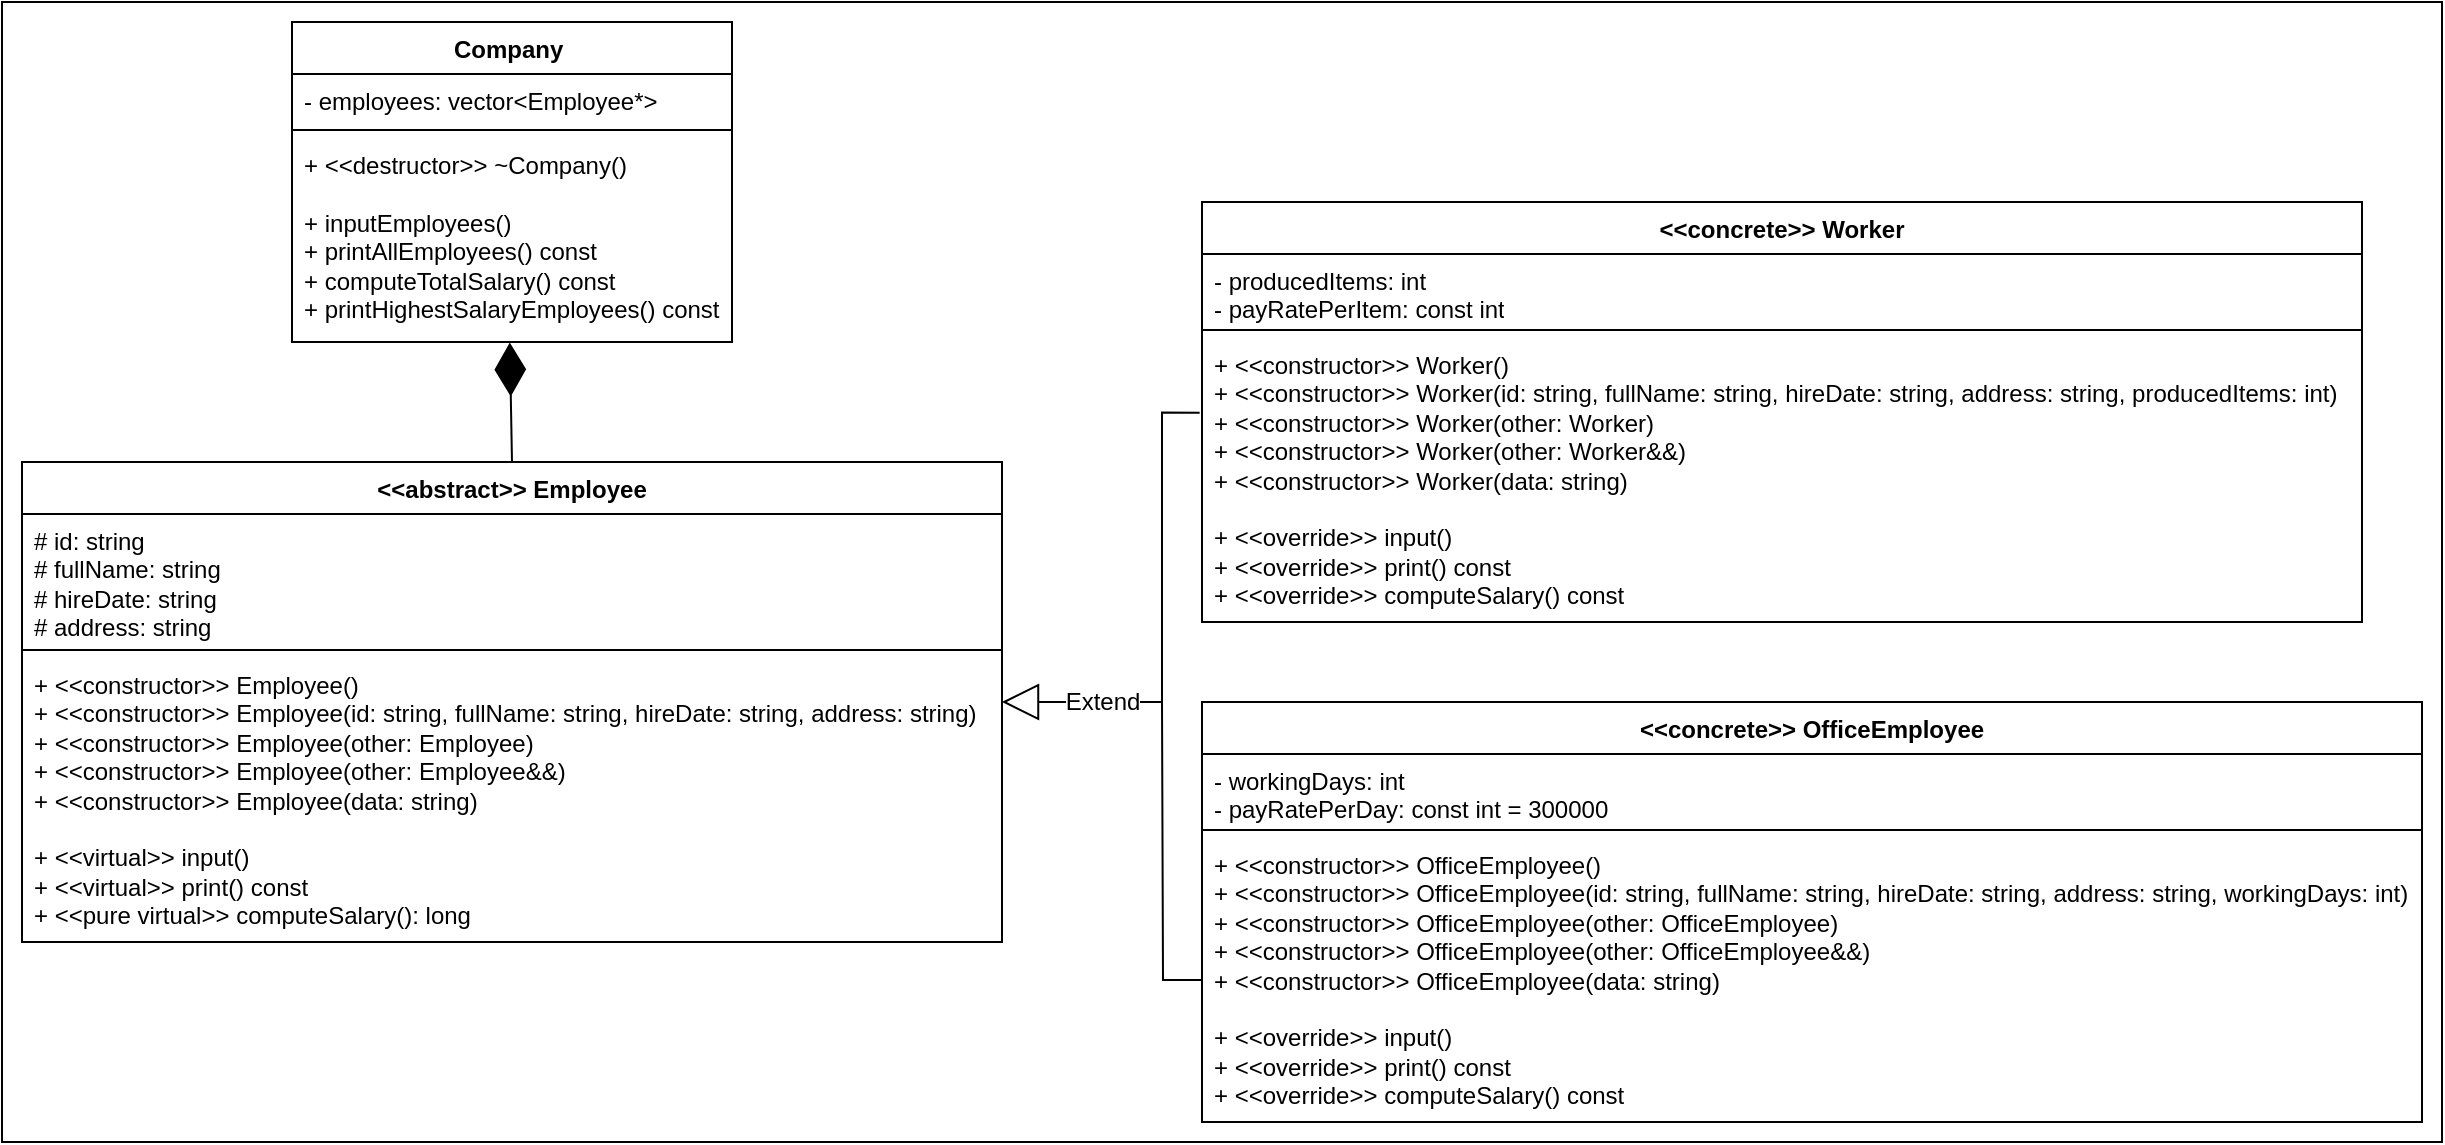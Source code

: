 <mxfile version="24.9.1" pages="3">
  <diagram name="Assignment01" id="YQNJQ6a5uJNEXBnVBi4n">
    <mxGraphModel dx="3035" dy="1420" grid="1" gridSize="10" guides="1" tooltips="1" connect="1" arrows="1" fold="1" page="1" pageScale="1" pageWidth="850" pageHeight="1100" math="0" shadow="0">
      <root>
        <mxCell id="0" />
        <mxCell id="1" parent="0" />
        <mxCell id="2CK58GjSMjasro4L5q2h-9" value="" style="rounded=0;whiteSpace=wrap;html=1;" parent="1" vertex="1">
          <mxGeometry x="-810" y="50" width="1220" height="570" as="geometry" />
        </mxCell>
        <mxCell id="TGg97sCdS2oQXF3Zb6yF-1" value="&amp;lt;&amp;lt;&lt;span class=&quot;hljs-keyword&quot;&gt;abstract&lt;/span&gt;&amp;gt;&amp;gt; Employee" style="swimlane;fontStyle=1;align=center;verticalAlign=top;childLayout=stackLayout;horizontal=1;startSize=26;horizontalStack=0;resizeParent=1;resizeParentMax=0;resizeLast=0;collapsible=1;marginBottom=0;whiteSpace=wrap;html=1;" parent="1" vertex="1">
          <mxGeometry x="-800" y="280" width="490" height="240" as="geometry" />
        </mxCell>
        <mxCell id="TGg97sCdS2oQXF3Zb6yF-2" value="&lt;span class=&quot;hljs-comment&quot;&gt;# id: string&lt;/span&gt;&lt;br/&gt;&lt;span class=&quot;hljs-comment&quot;&gt;# fullName: string&lt;/span&gt;&lt;br/&gt;&lt;span class=&quot;hljs-comment&quot;&gt;# hireDate: string&lt;/span&gt;&lt;br/&gt;&lt;span class=&quot;hljs-comment&quot;&gt;# address: string&lt;/span&gt;" style="text;strokeColor=none;fillColor=none;align=left;verticalAlign=top;spacingLeft=4;spacingRight=4;overflow=hidden;rotatable=0;points=[[0,0.5],[1,0.5]];portConstraint=eastwest;whiteSpace=wrap;html=1;" parent="TGg97sCdS2oQXF3Zb6yF-1" vertex="1">
          <mxGeometry y="26" width="490" height="64" as="geometry" />
        </mxCell>
        <mxCell id="TGg97sCdS2oQXF3Zb6yF-3" value="" style="line;strokeWidth=1;fillColor=none;align=left;verticalAlign=middle;spacingTop=-1;spacingLeft=3;spacingRight=3;rotatable=0;labelPosition=right;points=[];portConstraint=eastwest;strokeColor=inherit;" parent="TGg97sCdS2oQXF3Zb6yF-1" vertex="1">
          <mxGeometry y="90" width="490" height="8" as="geometry" />
        </mxCell>
        <mxCell id="TGg97sCdS2oQXF3Zb6yF-4" value="&lt;div&gt;&lt;span class=&quot;hljs-keyword&quot;&gt;+ &amp;lt;&amp;lt;constructor&amp;gt;&amp;gt; &lt;span class=&quot;hljs-title function_ invoke__&quot;&gt;Employee&lt;/span&gt;()&lt;br&gt;+ &amp;lt;&amp;lt;constructor&amp;gt;&amp;gt; &lt;span class=&quot;hljs-title function_ invoke__&quot;&gt;Employee&lt;/span&gt;(&lt;span class=&quot;hljs-attr&quot;&gt;id&lt;/span&gt;: &lt;span class=&quot;hljs-keyword&quot;&gt;string&lt;/span&gt;, &lt;span class=&quot;hljs-attr&quot;&gt;fullName&lt;/span&gt;: &lt;span class=&quot;hljs-keyword&quot;&gt;string&lt;/span&gt;, &lt;span class=&quot;hljs-attr&quot;&gt;hireDate&lt;/span&gt;: &lt;span class=&quot;hljs-keyword&quot;&gt;string&lt;/span&gt;, &lt;span class=&quot;hljs-attr&quot;&gt;address&lt;/span&gt;: &lt;span class=&quot;hljs-keyword&quot;&gt;string&lt;/span&gt;)&lt;br&gt;+ &amp;lt;&amp;lt;constructor&amp;gt;&amp;gt; &lt;span class=&quot;hljs-title function_ invoke__&quot;&gt;Employee&lt;/span&gt;(&lt;span class=&quot;hljs-attr&quot;&gt;other&lt;/span&gt;: Employee)&lt;br&gt;+ &amp;lt;&amp;lt;constructor&amp;gt;&amp;gt; &lt;span class=&quot;hljs-title function_ invoke__&quot;&gt;Employee&lt;/span&gt;(&lt;span class=&quot;hljs-attr&quot;&gt;other&lt;/span&gt;: Employee&amp;amp;&amp;amp;)&lt;br&gt;+ &amp;lt;&amp;lt;constructor&amp;gt;&amp;gt; &lt;span class=&quot;hljs-title function_ invoke__&quot;&gt;Employee&lt;/span&gt;(&lt;span class=&quot;hljs-attr&quot;&gt;data&lt;/span&gt;: &lt;span class=&quot;hljs-keyword&quot;&gt;string&lt;/span&gt;)&lt;/span&gt;&lt;/div&gt;&lt;div&gt;&lt;span class=&quot;hljs-keyword&quot;&gt;&lt;br&gt;+ &amp;lt;&amp;lt;virtual&amp;gt;&amp;gt; &lt;span class=&quot;hljs-title function_ invoke__&quot;&gt;input&lt;/span&gt;()&lt;br&gt;+ &amp;lt;&amp;lt;virtual&amp;gt;&amp;gt; &lt;span class=&quot;hljs-keyword&quot;&gt;print&lt;/span&gt;() &lt;span class=&quot;hljs-keyword&quot;&gt;const&lt;/span&gt;&lt;br&gt;+ &amp;lt;&amp;lt;pure virtual&amp;gt;&amp;gt; &lt;span class=&quot;hljs-title function_ invoke__&quot;&gt;computeSalary&lt;/span&gt;(): long&lt;/span&gt;&lt;/div&gt;" style="text;strokeColor=none;fillColor=none;align=left;verticalAlign=top;spacingLeft=4;spacingRight=4;overflow=hidden;rotatable=0;points=[[0,0.5],[1,0.5]];portConstraint=eastwest;whiteSpace=wrap;html=1;" parent="TGg97sCdS2oQXF3Zb6yF-1" vertex="1">
          <mxGeometry y="98" width="490" height="142" as="geometry" />
        </mxCell>
        <mxCell id="TGg97sCdS2oQXF3Zb6yF-5" value="&amp;lt;&amp;lt;concrete&amp;gt;&amp;gt; OfficeEmployee      " style="swimlane;fontStyle=1;align=center;verticalAlign=top;childLayout=stackLayout;horizontal=1;startSize=26;horizontalStack=0;resizeParent=1;resizeParentMax=0;resizeLast=0;collapsible=1;marginBottom=0;whiteSpace=wrap;html=1;" parent="1" vertex="1">
          <mxGeometry x="-210" y="400" width="610" height="210" as="geometry" />
        </mxCell>
        <mxCell id="TGg97sCdS2oQXF3Zb6yF-6" value="&lt;span class=&quot;hljs-comment&quot;&gt;- workingDays: int&lt;/span&gt;&lt;br&gt;&lt;span class=&quot;hljs-comment&quot;&gt;- payRatePerDay: const int = 300000&lt;/span&gt;" style="text;strokeColor=none;fillColor=none;align=left;verticalAlign=top;spacingLeft=4;spacingRight=4;overflow=hidden;rotatable=0;points=[[0,0.5],[1,0.5]];portConstraint=eastwest;whiteSpace=wrap;html=1;" parent="TGg97sCdS2oQXF3Zb6yF-5" vertex="1">
          <mxGeometry y="26" width="610" height="34" as="geometry" />
        </mxCell>
        <mxCell id="TGg97sCdS2oQXF3Zb6yF-7" value="" style="line;strokeWidth=1;fillColor=none;align=left;verticalAlign=middle;spacingTop=-1;spacingLeft=3;spacingRight=3;rotatable=0;labelPosition=right;points=[];portConstraint=eastwest;strokeColor=inherit;" parent="TGg97sCdS2oQXF3Zb6yF-5" vertex="1">
          <mxGeometry y="60" width="610" height="8" as="geometry" />
        </mxCell>
        <mxCell id="TGg97sCdS2oQXF3Zb6yF-8" value="+ &amp;lt;&amp;lt;constructor&amp;gt;&amp;gt; &lt;span class=&quot;hljs-title function_ invoke__&quot;&gt;OfficeEmployee&lt;/span&gt;()&lt;br&gt;+ &amp;lt;&amp;lt;constructor&amp;gt;&amp;gt; &lt;span class=&quot;hljs-title function_ invoke__&quot;&gt;OfficeEmployee&lt;/span&gt;(&lt;span class=&quot;hljs-attr&quot;&gt;id&lt;/span&gt;: &lt;span class=&quot;hljs-keyword&quot;&gt;string&lt;/span&gt;, &lt;span class=&quot;hljs-attr&quot;&gt;fullName&lt;/span&gt;: &lt;span class=&quot;hljs-keyword&quot;&gt;string&lt;/span&gt;, &lt;span class=&quot;hljs-attr&quot;&gt;hireDate&lt;/span&gt;: &lt;span class=&quot;hljs-keyword&quot;&gt;string&lt;/span&gt;, &lt;span class=&quot;hljs-attr&quot;&gt;address&lt;/span&gt;: &lt;span class=&quot;hljs-keyword&quot;&gt;string&lt;/span&gt;, &lt;span class=&quot;hljs-attr&quot;&gt;workingDays&lt;/span&gt;: &lt;span class=&quot;hljs-keyword&quot;&gt;int&lt;/span&gt;)&lt;br&gt;+ &amp;lt;&amp;lt;constructor&amp;gt;&amp;gt; &lt;span class=&quot;hljs-title function_ invoke__&quot;&gt;OfficeEmployee&lt;/span&gt;(&lt;span class=&quot;hljs-attr&quot;&gt;other&lt;/span&gt;: OfficeEmployee)&lt;br&gt;+ &amp;lt;&amp;lt;constructor&amp;gt;&amp;gt; &lt;span class=&quot;hljs-title function_ invoke__&quot;&gt;OfficeEmployee&lt;/span&gt;(&lt;span class=&quot;hljs-attr&quot;&gt;other&lt;/span&gt;: OfficeEmployee&amp;amp;&amp;amp;)&lt;br&gt;+ &amp;lt;&amp;lt;constructor&amp;gt;&amp;gt; &lt;span class=&quot;hljs-title function_ invoke__&quot;&gt;OfficeEmployee&lt;/span&gt;(&lt;span class=&quot;hljs-attr&quot;&gt;data&lt;/span&gt;: &lt;span class=&quot;hljs-keyword&quot;&gt;string&lt;/span&gt;)&lt;div&gt;&lt;br&gt;+ &amp;lt;&amp;lt;override&amp;gt;&amp;gt; &lt;span class=&quot;hljs-title function_ invoke__&quot;&gt;input&lt;/span&gt;()&lt;br&gt;+ &amp;lt;&amp;lt;override&amp;gt;&amp;gt; &lt;span class=&quot;hljs-keyword&quot;&gt;print&lt;/span&gt;() &lt;span class=&quot;hljs-keyword&quot;&gt;const&lt;/span&gt;&lt;br&gt;+ &amp;lt;&amp;lt;override&amp;gt;&amp;gt; &lt;span class=&quot;hljs-title function_ invoke__&quot;&gt;computeSalary&lt;/span&gt;() &lt;span class=&quot;hljs-keyword&quot;&gt;const&lt;/span&gt;&lt;/div&gt;" style="text;strokeColor=none;fillColor=none;align=left;verticalAlign=top;spacingLeft=4;spacingRight=4;overflow=hidden;rotatable=0;points=[[0,0.5],[1,0.5]];portConstraint=eastwest;whiteSpace=wrap;html=1;" parent="TGg97sCdS2oQXF3Zb6yF-5" vertex="1">
          <mxGeometry y="68" width="610" height="142" as="geometry" />
        </mxCell>
        <mxCell id="TGg97sCdS2oQXF3Zb6yF-10" value="&amp;lt;&amp;lt;concrete&amp;gt;&amp;gt; Worker      " style="swimlane;fontStyle=1;align=center;verticalAlign=top;childLayout=stackLayout;horizontal=1;startSize=26;horizontalStack=0;resizeParent=1;resizeParentMax=0;resizeLast=0;collapsible=1;marginBottom=0;whiteSpace=wrap;html=1;" parent="1" vertex="1">
          <mxGeometry x="-210" y="150" width="580" height="210" as="geometry" />
        </mxCell>
        <mxCell id="TGg97sCdS2oQXF3Zb6yF-11" value="&lt;span class=&quot;hljs-comment&quot;&gt;- producedItems: int&lt;/span&gt;&lt;br&gt;&lt;span class=&quot;hljs-comment&quot;&gt;- payRatePerItem: const int&lt;/span&gt;" style="text;strokeColor=none;fillColor=none;align=left;verticalAlign=top;spacingLeft=4;spacingRight=4;overflow=hidden;rotatable=0;points=[[0,0.5],[1,0.5]];portConstraint=eastwest;whiteSpace=wrap;html=1;" parent="TGg97sCdS2oQXF3Zb6yF-10" vertex="1">
          <mxGeometry y="26" width="580" height="34" as="geometry" />
        </mxCell>
        <mxCell id="TGg97sCdS2oQXF3Zb6yF-12" value="" style="line;strokeWidth=1;fillColor=none;align=left;verticalAlign=middle;spacingTop=-1;spacingLeft=3;spacingRight=3;rotatable=0;labelPosition=right;points=[];portConstraint=eastwest;strokeColor=inherit;" parent="TGg97sCdS2oQXF3Zb6yF-10" vertex="1">
          <mxGeometry y="60" width="580" height="8" as="geometry" />
        </mxCell>
        <mxCell id="TGg97sCdS2oQXF3Zb6yF-13" value="+ &amp;lt;&amp;lt;constructor&amp;gt;&amp;gt; &lt;span class=&quot;hljs-title function_ invoke__&quot;&gt;Worker&lt;/span&gt;()&lt;br&gt;+ &amp;lt;&amp;lt;constructor&amp;gt;&amp;gt; &lt;span class=&quot;hljs-title function_ invoke__&quot;&gt;Worker&lt;/span&gt;(&lt;span class=&quot;hljs-attr&quot;&gt;id&lt;/span&gt;: &lt;span class=&quot;hljs-keyword&quot;&gt;string&lt;/span&gt;, &lt;span class=&quot;hljs-attr&quot;&gt;fullName&lt;/span&gt;: &lt;span class=&quot;hljs-keyword&quot;&gt;string&lt;/span&gt;, &lt;span class=&quot;hljs-attr&quot;&gt;hireDate&lt;/span&gt;: &lt;span class=&quot;hljs-keyword&quot;&gt;string&lt;/span&gt;, &lt;span class=&quot;hljs-attr&quot;&gt;address&lt;/span&gt;: &lt;span class=&quot;hljs-keyword&quot;&gt;string&lt;/span&gt;, &lt;span class=&quot;hljs-attr&quot;&gt;producedItems&lt;/span&gt;: &lt;span class=&quot;hljs-keyword&quot;&gt;int&lt;/span&gt;)&lt;br&gt;+ &amp;lt;&amp;lt;constructor&amp;gt;&amp;gt; &lt;span class=&quot;hljs-title function_ invoke__&quot;&gt;Worker&lt;/span&gt;(&lt;span class=&quot;hljs-attr&quot;&gt;other&lt;/span&gt;: Worker)&lt;br&gt;+ &amp;lt;&amp;lt;constructor&amp;gt;&amp;gt; &lt;span class=&quot;hljs-title function_ invoke__&quot;&gt;Worker&lt;/span&gt;(&lt;span class=&quot;hljs-attr&quot;&gt;other&lt;/span&gt;: Worker&amp;amp;&amp;amp;)&lt;br&gt;+ &amp;lt;&amp;lt;constructor&amp;gt;&amp;gt; &lt;span class=&quot;hljs-title function_ invoke__&quot;&gt;Worker&lt;/span&gt;(&lt;span class=&quot;hljs-attr&quot;&gt;data&lt;/span&gt;: &lt;span class=&quot;hljs-keyword&quot;&gt;string&lt;/span&gt;)&lt;div&gt;&lt;br&gt;+ &amp;lt;&amp;lt;override&amp;gt;&amp;gt; &lt;span class=&quot;hljs-title function_ invoke__&quot;&gt;input&lt;/span&gt;()&lt;br&gt;+ &amp;lt;&amp;lt;override&amp;gt;&amp;gt; &lt;span class=&quot;hljs-keyword&quot;&gt;print&lt;/span&gt;() &lt;span class=&quot;hljs-keyword&quot;&gt;const&lt;/span&gt;&lt;br&gt;+ &amp;lt;&amp;lt;override&amp;gt;&amp;gt; &lt;span class=&quot;hljs-title function_ invoke__&quot;&gt;computeSalary&lt;/span&gt;() &lt;span class=&quot;hljs-keyword&quot;&gt;const&lt;/span&gt;&lt;/div&gt;" style="text;strokeColor=none;fillColor=none;align=left;verticalAlign=top;spacingLeft=4;spacingRight=4;overflow=hidden;rotatable=0;points=[[0,0.5],[1,0.5]];portConstraint=eastwest;whiteSpace=wrap;html=1;" parent="TGg97sCdS2oQXF3Zb6yF-10" vertex="1">
          <mxGeometry y="68" width="580" height="142" as="geometry" />
        </mxCell>
        <mxCell id="TGg97sCdS2oQXF3Zb6yF-14" value="" style="endArrow=block;endSize=16;endFill=0;html=1;rounded=0;exitX=-0.002;exitY=0.263;exitDx=0;exitDy=0;exitPerimeter=0;edgeStyle=orthogonalEdgeStyle;" parent="1" source="TGg97sCdS2oQXF3Zb6yF-13" edge="1">
          <mxGeometry x="0.001" width="160" relative="1" as="geometry">
            <mxPoint x="-400" y="240" as="sourcePoint" />
            <mxPoint x="-310" y="400" as="targetPoint" />
            <mxPoint as="offset" />
            <Array as="points">
              <mxPoint x="-230" y="255" />
              <mxPoint x="-230" y="400" />
              <mxPoint x="-310" y="400" />
            </Array>
          </mxGeometry>
        </mxCell>
        <mxCell id="2CK58GjSMjasro4L5q2h-7" value="Extend" style="edgeLabel;html=1;align=center;verticalAlign=middle;resizable=0;points=[];fontSize=12;" parent="TGg97sCdS2oQXF3Zb6yF-14" vertex="1" connectable="0">
          <mxGeometry x="0.647" y="-1" relative="1" as="geometry">
            <mxPoint x="7" y="1" as="offset" />
          </mxGeometry>
        </mxCell>
        <mxCell id="2CK58GjSMjasro4L5q2h-1" value="Company&amp;nbsp;" style="swimlane;fontStyle=1;align=center;verticalAlign=top;childLayout=stackLayout;horizontal=1;startSize=26;horizontalStack=0;resizeParent=1;resizeParentMax=0;resizeLast=0;collapsible=1;marginBottom=0;whiteSpace=wrap;html=1;" parent="1" vertex="1">
          <mxGeometry x="-665" y="60" width="220" height="160" as="geometry" />
        </mxCell>
        <mxCell id="2CK58GjSMjasro4L5q2h-2" value="&lt;span class=&quot;hljs-section&quot;&gt;- employees: vector&lt;span class=&quot;xml&quot;&gt;&amp;lt;Employee*&amp;gt;&lt;/span&gt;&lt;/span&gt;" style="text;strokeColor=none;fillColor=none;align=left;verticalAlign=top;spacingLeft=4;spacingRight=4;overflow=hidden;rotatable=0;points=[[0,0.5],[1,0.5]];portConstraint=eastwest;whiteSpace=wrap;html=1;" parent="2CK58GjSMjasro4L5q2h-1" vertex="1">
          <mxGeometry y="26" width="220" height="24" as="geometry" />
        </mxCell>
        <mxCell id="2CK58GjSMjasro4L5q2h-3" value="" style="line;strokeWidth=1;fillColor=none;align=left;verticalAlign=middle;spacingTop=-1;spacingLeft=3;spacingRight=3;rotatable=0;labelPosition=right;points=[];portConstraint=eastwest;strokeColor=inherit;" parent="2CK58GjSMjasro4L5q2h-1" vertex="1">
          <mxGeometry y="50" width="220" height="8" as="geometry" />
        </mxCell>
        <mxCell id="2CK58GjSMjasro4L5q2h-4" value="&lt;span class=&quot;hljs-bullet&quot;&gt;+&lt;/span&gt; &amp;lt;&lt;span class=&quot;xml&quot;&gt;&amp;lt;&lt;span class=&quot;hljs-name&quot;&gt;destructor&lt;/span&gt;&amp;gt;&lt;/span&gt;&amp;gt; ~Company()&lt;div&gt;&lt;br&gt;&lt;span class=&quot;hljs-bullet&quot;&gt;+&lt;/span&gt; inputEmployees()&lt;br&gt;&lt;span class=&quot;hljs-bullet&quot;&gt;+&lt;/span&gt; printAllEmployees() const&lt;br&gt;&lt;span class=&quot;hljs-bullet&quot;&gt;+&lt;/span&gt; computeTotalSalary() const&lt;br&gt;&lt;span class=&quot;hljs-bullet&quot;&gt;+&lt;/span&gt; printHighestSalaryEmployees() const&lt;/div&gt;" style="text;strokeColor=none;fillColor=none;align=left;verticalAlign=top;spacingLeft=4;spacingRight=4;overflow=hidden;rotatable=0;points=[[0,0.5],[1,0.5]];portConstraint=eastwest;whiteSpace=wrap;html=1;" parent="2CK58GjSMjasro4L5q2h-1" vertex="1">
          <mxGeometry y="58" width="220" height="102" as="geometry" />
        </mxCell>
        <mxCell id="2CK58GjSMjasro4L5q2h-5" value="" style="endArrow=none;html=1;rounded=0;fontSize=12;startSize=8;endSize=8;entryX=0;entryY=0.5;entryDx=0;entryDy=0;edgeStyle=orthogonalEdgeStyle;" parent="1" target="TGg97sCdS2oQXF3Zb6yF-8" edge="1">
          <mxGeometry width="50" height="50" relative="1" as="geometry">
            <mxPoint x="-230" y="400" as="sourcePoint" />
            <mxPoint x="-330" y="320" as="targetPoint" />
          </mxGeometry>
        </mxCell>
        <mxCell id="2CK58GjSMjasro4L5q2h-8" value="" style="endArrow=diamondThin;endFill=1;endSize=24;html=1;rounded=0;fontSize=12;curved=1;entryX=0.495;entryY=1.003;entryDx=0;entryDy=0;entryPerimeter=0;exitX=0.5;exitY=0;exitDx=0;exitDy=0;" parent="1" source="TGg97sCdS2oQXF3Zb6yF-1" target="2CK58GjSMjasro4L5q2h-4" edge="1">
          <mxGeometry width="160" relative="1" as="geometry">
            <mxPoint x="-440" y="220" as="sourcePoint" />
            <mxPoint x="-280" y="220" as="targetPoint" />
          </mxGeometry>
        </mxCell>
      </root>
    </mxGraphModel>
  </diagram>
  <diagram id="2UGJMH584vD-zmC2fBh0" name="Assignment02">
    <mxGraphModel dx="514" dy="563" grid="1" gridSize="10" guides="1" tooltips="1" connect="1" arrows="1" fold="1" page="1" pageScale="1" pageWidth="850" pageHeight="1100" math="0" shadow="0">
      <root>
        <mxCell id="0" />
        <mxCell id="1" parent="0" />
        <mxCell id="6atmM3BSDeluypJcWZnI-2" value="" style="rounded=0;whiteSpace=wrap;html=1;" parent="1" vertex="1">
          <mxGeometry x="70" y="70" width="380" height="410" as="geometry" />
        </mxCell>
        <mxCell id="SkJozD6RML8bg3_zTO8s-1" value="&lt;span class=&quot;hljs-title&quot;&gt;A&lt;/span&gt;" style="swimlane;fontStyle=1;align=center;verticalAlign=top;childLayout=stackLayout;horizontal=1;startSize=26;horizontalStack=0;resizeParent=1;resizeParentMax=0;resizeLast=0;collapsible=1;marginBottom=0;whiteSpace=wrap;html=1;" parent="1" vertex="1">
          <mxGeometry x="80" y="80" width="360" height="200" as="geometry" />
        </mxCell>
        <mxCell id="SkJozD6RML8bg3_zTO8s-2" value="&lt;span class=&quot;hljs-selector-tag&quot;&gt;-&lt;/span&gt; &lt;span class=&quot;hljs-selector-tag&quot;&gt;m_s&lt;/span&gt;: &lt;span class=&quot;hljs-selector-tag&quot;&gt;char&lt;/span&gt;*" style="text;strokeColor=none;fillColor=none;align=left;verticalAlign=top;spacingLeft=4;spacingRight=4;overflow=hidden;rotatable=0;points=[[0,0.5],[1,0.5]];portConstraint=eastwest;whiteSpace=wrap;html=1;" parent="SkJozD6RML8bg3_zTO8s-1" vertex="1">
          <mxGeometry y="26" width="360" height="26" as="geometry" />
        </mxCell>
        <mxCell id="SkJozD6RML8bg3_zTO8s-3" value="" style="line;strokeWidth=1;fillColor=none;align=left;verticalAlign=middle;spacingTop=-1;spacingLeft=3;spacingRight=3;rotatable=0;labelPosition=right;points=[];portConstraint=eastwest;strokeColor=inherit;" parent="SkJozD6RML8bg3_zTO8s-1" vertex="1">
          <mxGeometry y="52" width="360" height="8" as="geometry" />
        </mxCell>
        <mxCell id="SkJozD6RML8bg3_zTO8s-4" value="+ &amp;lt;&amp;lt; constructor &amp;gt;&amp;gt;&amp;nbsp;&lt;span class=&quot;hljs-selector-tag&quot;&gt;A&lt;/span&gt;()&lt;br&gt;        +&amp;nbsp;&lt;span class=&quot;hljs-selector-tag&quot;&gt;&amp;lt;&amp;lt; constructor &amp;gt;&amp;gt; A&lt;/span&gt;(&lt;span class=&quot;hljs-attribute&quot;&gt;s&lt;/span&gt;: char*)&lt;br&gt;        +&amp;nbsp;&lt;span class=&quot;hljs-selector-tag&quot;&gt;&amp;lt;&amp;lt; constructor &amp;gt;&amp;gt; A&lt;/span&gt;(&lt;span class=&quot;hljs-attribute&quot;&gt;other&lt;/span&gt;: const A&amp;amp;)&lt;br&gt;        +&amp;nbsp;&lt;span class=&quot;hljs-selector-tag&quot;&gt;&amp;lt;&amp;lt; destructor &amp;gt;&amp;gt; &amp;lt;&amp;lt; virtual &amp;gt;&amp;gt;&lt;/span&gt;&amp;nbsp;~&lt;span class=&quot;hljs-selector-tag&quot;&gt;A&lt;/span&gt;()&lt;div&gt;&lt;br&gt;        +&amp;nbsp;&lt;span style=&quot;background-color: initial;&quot;&gt;&amp;lt;&amp;lt;&amp;nbsp;&lt;/span&gt;&lt;span style=&quot;background-color: initial;&quot; class=&quot;hljs-selector-tag&quot;&gt;virtual&amp;nbsp;&lt;/span&gt;&lt;span style=&quot;background-color: initial;&quot;&gt;&amp;gt;&amp;gt;&amp;nbsp;&lt;/span&gt;&lt;span style=&quot;background-color: initial;&quot; class=&quot;hljs-selector-tag&quot;&gt;prepare&lt;/span&gt;&lt;span style=&quot;background-color: initial;&quot;&gt;(): void&lt;/span&gt;&lt;/div&gt;&lt;div&gt;        + &lt;span class=&quot;hljs-selector-tag&quot;&gt;display&lt;/span&gt;(): void&lt;br&gt;        + &amp;lt;&amp;lt;&amp;nbsp;&lt;span class=&quot;hljs-selector-tag&quot;&gt;friend&lt;/span&gt;&amp;nbsp;&amp;gt;&amp;gt;&amp;nbsp;&lt;span class=&quot;hljs-selector-tag&quot;&gt;operator&lt;/span&gt;&amp;gt;&amp;gt;(&lt;span class=&quot;hljs-attribute&quot;&gt;is&lt;/span&gt;: istream&amp;amp;, &lt;span class=&quot;hljs-attribute&quot;&gt;a&lt;/span&gt;: A&amp;amp;): &lt;span class=&quot;hljs-selector-tag&quot;&gt;istream&amp;amp;&lt;/span&gt;&lt;br&gt;        + &amp;lt;&amp;lt;&amp;nbsp;&lt;span class=&quot;hljs-selector-tag&quot;&gt;friend&lt;/span&gt;&amp;nbsp;&amp;gt;&amp;gt;&amp;nbsp;&lt;span class=&quot;hljs-selector-tag&quot;&gt;operator&lt;/span&gt;&amp;lt;&amp;lt;(&lt;span class=&quot;hljs-attribute&quot;&gt;os&lt;/span&gt;: ostream&amp;amp;, &lt;span class=&quot;hljs-attribute&quot;&gt;a&lt;/span&gt;: const A&amp;amp;): &lt;span class=&quot;hljs-selector-tag&quot;&gt;ostream&amp;amp;&lt;/span&gt;&lt;/div&gt;" style="text;strokeColor=none;fillColor=none;align=left;verticalAlign=top;spacingLeft=4;spacingRight=4;overflow=hidden;rotatable=0;points=[[0,0.5],[1,0.5]];portConstraint=eastwest;whiteSpace=wrap;html=1;" parent="SkJozD6RML8bg3_zTO8s-1" vertex="1">
          <mxGeometry y="60" width="360" height="140" as="geometry" />
        </mxCell>
        <mxCell id="p9lcvrRq9LaIk5bNutK2-1" value="B" style="swimlane;fontStyle=1;align=center;verticalAlign=top;childLayout=stackLayout;horizontal=1;startSize=26;horizontalStack=0;resizeParent=1;resizeParentMax=0;resizeLast=0;collapsible=1;marginBottom=0;whiteSpace=wrap;html=1;" parent="1" vertex="1">
          <mxGeometry x="80" y="350" width="360" height="120" as="geometry" />
        </mxCell>
        <mxCell id="p9lcvrRq9LaIk5bNutK2-4" value="+ &amp;lt;&amp;lt; constructor &amp;gt;&amp;gt;&amp;nbsp;&lt;span class=&quot;hljs-selector-tag&quot;&gt;B&lt;/span&gt;(&lt;span class=&quot;hljs-attribute&quot;&gt;s&lt;/span&gt;: char*)&lt;br&gt;        +&amp;nbsp;&lt;span class=&quot;hljs-selector-tag&quot;&gt;&amp;lt;&amp;lt; constructor &amp;gt;&amp;gt; B&lt;/span&gt;(&lt;span class=&quot;hljs-attribute&quot;&gt;b&lt;/span&gt;: const B&amp;amp;)&lt;br&gt;&lt;br&gt;&lt;div&gt;        + &amp;lt;&amp;lt; override &amp;gt;&amp;gt;&amp;nbsp;&lt;span class=&quot;hljs-selector-tag&quot;&gt;prepare&lt;/span&gt;(): void&lt;div&gt;+ &amp;lt;&amp;lt;&amp;nbsp;&lt;span class=&quot;hljs-selector-tag&quot;&gt;friend&lt;/span&gt;&amp;nbsp;&amp;gt;&amp;gt;&amp;nbsp;&lt;span class=&quot;hljs-selector-tag&quot;&gt;operator&lt;/span&gt;&amp;gt;&amp;gt;(&lt;span class=&quot;hljs-attribute&quot;&gt;is&lt;/span&gt;: istream&amp;amp;, b: B&amp;amp;):&amp;nbsp;&lt;span class=&quot;hljs-selector-tag&quot;&gt;istream&amp;amp;&lt;/span&gt;&lt;br&gt;+ &amp;lt;&amp;lt;&amp;nbsp;&lt;span class=&quot;hljs-selector-tag&quot;&gt;friend&lt;/span&gt;&amp;nbsp;&amp;gt;&amp;gt;&amp;nbsp;&lt;span class=&quot;hljs-selector-tag&quot;&gt;operator&lt;/span&gt;&amp;lt;&amp;lt;(&lt;span class=&quot;hljs-attribute&quot;&gt;os&lt;/span&gt;: ostream&amp;amp;, b: const B&amp;amp;):&amp;nbsp;&lt;span class=&quot;hljs-selector-tag&quot;&gt;ostream&amp;amp;&lt;/span&gt;&lt;/div&gt;&lt;/div&gt;" style="text;strokeColor=none;fillColor=none;align=left;verticalAlign=top;spacingLeft=4;spacingRight=4;overflow=hidden;rotatable=0;points=[[0,0.5],[1,0.5]];portConstraint=eastwest;whiteSpace=wrap;html=1;" parent="p9lcvrRq9LaIk5bNutK2-1" vertex="1">
          <mxGeometry y="26" width="360" height="94" as="geometry" />
        </mxCell>
        <mxCell id="6atmM3BSDeluypJcWZnI-1" value="Extends" style="endArrow=block;endSize=16;endFill=0;html=1;rounded=0;fontSize=12;curved=1;exitX=0.5;exitY=0;exitDx=0;exitDy=0;entryX=0.495;entryY=1.004;entryDx=0;entryDy=0;entryPerimeter=0;" parent="1" source="p9lcvrRq9LaIk5bNutK2-1" target="SkJozD6RML8bg3_zTO8s-4" edge="1">
          <mxGeometry width="160" relative="1" as="geometry">
            <mxPoint x="190" y="270" as="sourcePoint" />
            <mxPoint x="350" y="270" as="targetPoint" />
          </mxGeometry>
        </mxCell>
      </root>
    </mxGraphModel>
  </diagram>
  <diagram id="8CGwNh6bJqncygo-UwI7" name="Assignment03">
    <mxGraphModel dx="2148" dy="1136" grid="1" gridSize="10" guides="1" tooltips="1" connect="1" arrows="1" fold="1" page="0" pageScale="1" pageWidth="850" pageHeight="1100" math="0" shadow="0">
      <root>
        <mxCell id="0" />
        <mxCell id="1" parent="0" />
        <mxCell id="PLfUyFhFXkoEnL9eVneB-91" value="" style="rounded=0;whiteSpace=wrap;html=1;" vertex="1" parent="1">
          <mxGeometry x="-220" y="190" width="1500" height="620" as="geometry" />
        </mxCell>
        <mxCell id="le8_9C_Pmi_Kjwc4Gm1s-1" value="&amp;lt;&amp;lt;abstract&amp;gt;&amp;gt;&amp;nbsp;&lt;strong&gt;Gatekeeper&lt;/strong&gt;" style="swimlane;fontStyle=1;align=center;verticalAlign=top;childLayout=stackLayout;horizontal=1;startSize=26;horizontalStack=0;resizeParent=1;resizeParentMax=0;resizeLast=0;collapsible=1;marginBottom=0;whiteSpace=wrap;html=1;" parent="1" vertex="1">
          <mxGeometry x="1080" y="374" width="190" height="52" as="geometry" />
        </mxCell>
        <mxCell id="le8_9C_Pmi_Kjwc4Gm1s-4" value="&lt;div&gt;+ &amp;lt;&amp;lt;pure virtual&amp;gt;&amp;gt; input(): void&lt;/div&gt;" style="text;strokeColor=none;fillColor=none;align=left;verticalAlign=top;spacingLeft=4;spacingRight=4;overflow=hidden;rotatable=0;points=[[0,0.5],[1,0.5]];portConstraint=eastwest;whiteSpace=wrap;html=1;" parent="le8_9C_Pmi_Kjwc4Gm1s-1" vertex="1">
          <mxGeometry y="26" width="190" height="26" as="geometry" />
        </mxCell>
        <mxCell id="PLfUyFhFXkoEnL9eVneB-3" value="&amp;lt;&amp;lt;concrete&amp;gt;&amp;gt; Merchant&amp;nbsp;" style="swimlane;fontStyle=1;align=center;verticalAlign=top;childLayout=stackLayout;horizontal=1;startSize=30;horizontalStack=0;resizeParent=1;resizeParentMax=0;resizeLast=0;collapsible=1;marginBottom=0;whiteSpace=wrap;html=1;" vertex="1" parent="1">
          <mxGeometry x="800" y="198" width="160" height="114" as="geometry" />
        </mxCell>
        <mxCell id="PLfUyFhFXkoEnL9eVneB-4" value="&lt;span&gt;- &lt;/span&gt;&lt;span&gt;unitPrice: &lt;/span&gt;&lt;span&gt;int&lt;br/&gt;&lt;/span&gt;&lt;span&gt;- &lt;/span&gt;&lt;span&gt;quantity: &lt;/span&gt;&lt;span&gt;int&lt;/span&gt;" style="text;strokeColor=none;fillColor=none;align=left;verticalAlign=top;spacingLeft=4;spacingRight=4;overflow=hidden;rotatable=0;points=[[0,0.5],[1,0.5]];portConstraint=eastwest;whiteSpace=wrap;html=1;" vertex="1" parent="PLfUyFhFXkoEnL9eVneB-3">
          <mxGeometry y="30" width="160" height="34" as="geometry" />
        </mxCell>
        <mxCell id="PLfUyFhFXkoEnL9eVneB-5" value="" style="line;strokeWidth=1;fillColor=none;align=left;verticalAlign=middle;spacingTop=-1;spacingLeft=3;spacingRight=3;rotatable=0;labelPosition=right;points=[];portConstraint=eastwest;strokeColor=inherit;" vertex="1" parent="PLfUyFhFXkoEnL9eVneB-3">
          <mxGeometry y="64" width="160" height="8" as="geometry" />
        </mxCell>
        <mxCell id="PLfUyFhFXkoEnL9eVneB-6" value="&lt;span&gt;+&amp;nbsp;&lt;/span&gt;&amp;lt;&amp;lt;override&amp;gt;&amp;gt;&lt;span&gt;&amp;nbsp;&lt;/span&gt;&lt;span&gt;input(): &lt;/span&gt;&lt;span&gt;void&lt;br&gt;&lt;/span&gt;&lt;span&gt;+ &lt;/span&gt;&lt;span&gt;getCost(): &lt;/span&gt;&lt;span&gt;int&lt;/span&gt;" style="text;strokeColor=none;fillColor=none;align=left;verticalAlign=top;spacingLeft=4;spacingRight=4;overflow=hidden;rotatable=0;points=[[0,0.5],[1,0.5]];portConstraint=eastwest;whiteSpace=wrap;html=1;" vertex="1" parent="PLfUyFhFXkoEnL9eVneB-3">
          <mxGeometry y="72" width="160" height="42" as="geometry" />
        </mxCell>
        <mxCell id="PLfUyFhFXkoEnL9eVneB-8" value="&lt;span&gt;&amp;lt;&amp;lt;concrete&amp;gt;&amp;gt; &lt;/span&gt;&lt;span&gt;Sage&amp;nbsp;&lt;/span&gt;" style="swimlane;fontStyle=1;align=center;verticalAlign=top;childLayout=stackLayout;horizontal=1;startSize=30;horizontalStack=0;resizeParent=1;resizeParentMax=0;resizeLast=0;collapsible=1;marginBottom=0;whiteSpace=wrap;html=1;" vertex="1" parent="1">
          <mxGeometry x="800" y="350" width="160" height="100" as="geometry" />
        </mxCell>
        <mxCell id="PLfUyFhFXkoEnL9eVneB-9" value="&lt;span&gt;- &lt;/span&gt;&lt;span&gt;intelligenceLevel: &lt;/span&gt;&lt;span&gt;int&lt;/span&gt;" style="text;strokeColor=none;fillColor=none;align=left;verticalAlign=top;spacingLeft=4;spacingRight=4;overflow=hidden;rotatable=0;points=[[0,0.5],[1,0.5]];portConstraint=eastwest;whiteSpace=wrap;html=1;" vertex="1" parent="PLfUyFhFXkoEnL9eVneB-8">
          <mxGeometry y="30" width="160" height="20" as="geometry" />
        </mxCell>
        <mxCell id="PLfUyFhFXkoEnL9eVneB-10" value="" style="line;strokeWidth=1;fillColor=none;align=left;verticalAlign=middle;spacingTop=-1;spacingLeft=3;spacingRight=3;rotatable=0;labelPosition=right;points=[];portConstraint=eastwest;strokeColor=inherit;" vertex="1" parent="PLfUyFhFXkoEnL9eVneB-8">
          <mxGeometry y="50" width="160" height="8" as="geometry" />
        </mxCell>
        <mxCell id="PLfUyFhFXkoEnL9eVneB-11" value="&lt;span&gt;+&amp;nbsp;&lt;/span&gt;&amp;lt;&amp;lt;override&amp;gt;&amp;gt;&amp;nbsp;&lt;span&gt;input(): &lt;/span&gt;&lt;span&gt;void&lt;br&gt;&lt;/span&gt;&lt;span&gt;+ &lt;/span&gt;&lt;span&gt;getIntelligenceLevel(): &lt;/span&gt;&lt;span&gt;int&lt;/span&gt;" style="text;strokeColor=none;fillColor=none;align=left;verticalAlign=top;spacingLeft=4;spacingRight=4;overflow=hidden;rotatable=0;points=[[0,0.5],[1,0.5]];portConstraint=eastwest;whiteSpace=wrap;html=1;" vertex="1" parent="PLfUyFhFXkoEnL9eVneB-8">
          <mxGeometry y="58" width="160" height="42" as="geometry" />
        </mxCell>
        <mxCell id="PLfUyFhFXkoEnL9eVneB-13" value="&lt;span&gt;&amp;lt;&amp;lt;concrete&amp;gt;&amp;gt;&amp;nbsp;&lt;/span&gt;Warrior" style="swimlane;fontStyle=1;align=center;verticalAlign=top;childLayout=stackLayout;horizontal=1;startSize=30;horizontalStack=0;resizeParent=1;resizeParentMax=0;resizeLast=0;collapsible=1;marginBottom=0;whiteSpace=wrap;html=1;" vertex="1" parent="1">
          <mxGeometry x="800" y="495" width="160" height="100" as="geometry" />
        </mxCell>
        <mxCell id="PLfUyFhFXkoEnL9eVneB-14" value="&lt;span&gt;- &lt;/span&gt;&lt;span&gt;strengthLevel: &lt;/span&gt;&lt;span&gt;int&amp;nbsp;&lt;/span&gt;" style="text;strokeColor=none;fillColor=none;align=left;verticalAlign=top;spacingLeft=4;spacingRight=4;overflow=hidden;rotatable=0;points=[[0,0.5],[1,0.5]];portConstraint=eastwest;whiteSpace=wrap;html=1;" vertex="1" parent="PLfUyFhFXkoEnL9eVneB-13">
          <mxGeometry y="30" width="160" height="20" as="geometry" />
        </mxCell>
        <mxCell id="PLfUyFhFXkoEnL9eVneB-15" value="" style="line;strokeWidth=1;fillColor=none;align=left;verticalAlign=middle;spacingTop=-1;spacingLeft=3;spacingRight=3;rotatable=0;labelPosition=right;points=[];portConstraint=eastwest;strokeColor=inherit;" vertex="1" parent="PLfUyFhFXkoEnL9eVneB-13">
          <mxGeometry y="50" width="160" height="8" as="geometry" />
        </mxCell>
        <mxCell id="PLfUyFhFXkoEnL9eVneB-16" value="&lt;span&gt;+&amp;nbsp;&lt;/span&gt;&amp;lt;&amp;lt;override&amp;gt;&amp;gt;&amp;nbsp;&lt;span&gt;input(): &lt;/span&gt;&lt;span&gt;void&lt;br&gt;&lt;/span&gt;&lt;span&gt;+ &lt;/span&gt;&lt;span&gt;getStrengthLevel(): &lt;/span&gt;&lt;span&gt;int&lt;/span&gt;" style="text;strokeColor=none;fillColor=none;align=left;verticalAlign=top;spacingLeft=4;spacingRight=4;overflow=hidden;rotatable=0;points=[[0,0.5],[1,0.5]];portConstraint=eastwest;whiteSpace=wrap;html=1;" vertex="1" parent="PLfUyFhFXkoEnL9eVneB-13">
          <mxGeometry y="58" width="160" height="42" as="geometry" />
        </mxCell>
        <mxCell id="PLfUyFhFXkoEnL9eVneB-17" value="&amp;lt;&amp;lt;abstract&amp;gt;&amp;gt; Gate" style="swimlane;fontStyle=1;align=center;verticalAlign=top;childLayout=stackLayout;horizontal=1;startSize=26;horizontalStack=0;resizeParent=1;resizeParentMax=0;resizeLast=0;collapsible=1;marginBottom=0;whiteSpace=wrap;html=1;" vertex="1" parent="1">
          <mxGeometry x="-210" y="360" width="430" height="80" as="geometry" />
        </mxCell>
        <mxCell id="PLfUyFhFXkoEnL9eVneB-18" value="&lt;span&gt;+ &lt;/span&gt;&lt;span&gt;&amp;lt;&amp;lt;pure &lt;/span&gt;&lt;span&gt;virtual&amp;gt;&amp;gt; &lt;/span&gt;&lt;span&gt;input(): &lt;/span&gt;&lt;span&gt;void&lt;br/&gt;&lt;/span&gt;&lt;span&gt;+ &lt;/span&gt;&lt;span&gt;&amp;lt;&amp;lt;pure &lt;/span&gt;&lt;span&gt;virtual&amp;gt;&amp;gt; &lt;/span&gt;&lt;span&gt;output(): &lt;/span&gt;&lt;span&gt;void&lt;br/&gt;&lt;/span&gt;&lt;span&gt;+ &lt;/span&gt;&lt;span&gt;&amp;lt;&amp;lt;pure &lt;/span&gt;&lt;span&gt;virtual&amp;gt;&amp;gt; &lt;/span&gt;&lt;span&gt;canPass(money: &lt;/span&gt;&lt;span&gt;int &lt;/span&gt;&lt;span&gt;&amp;amp;, &lt;/span&gt;&lt;span&gt;IQ: &lt;/span&gt;&lt;span&gt;const &lt;/span&gt;&lt;span&gt;int &lt;/span&gt;&lt;span&gt;&amp;amp;, &lt;/span&gt;&lt;span&gt;strength: &lt;/span&gt;&lt;span&gt;int &lt;/span&gt;&lt;span&gt;&amp;amp;): &lt;/span&gt;&lt;span&gt;bool&lt;/span&gt;" style="text;strokeColor=none;fillColor=none;align=left;verticalAlign=top;spacingLeft=4;spacingRight=4;overflow=hidden;rotatable=0;points=[[0,0.5],[1,0.5]];portConstraint=eastwest;whiteSpace=wrap;html=1;" vertex="1" parent="PLfUyFhFXkoEnL9eVneB-17">
          <mxGeometry y="26" width="430" height="54" as="geometry" />
        </mxCell>
        <mxCell id="PLfUyFhFXkoEnL9eVneB-21" value="&lt;span&gt;&amp;lt;&amp;lt;concrete&amp;gt;&amp;gt; &lt;/span&gt;&lt;span&gt;BusinessGate&amp;nbsp;&lt;/span&gt;" style="swimlane;fontStyle=1;align=center;verticalAlign=top;childLayout=stackLayout;horizontal=1;startSize=30;horizontalStack=0;resizeParent=1;resizeParentMax=0;resizeLast=0;collapsible=1;marginBottom=0;whiteSpace=wrap;html=1;" vertex="1" parent="1">
          <mxGeometry x="320" y="200" width="410" height="110" as="geometry" />
        </mxCell>
        <mxCell id="PLfUyFhFXkoEnL9eVneB-22" value="&lt;span&gt;- &lt;/span&gt;&lt;span&gt;merchant: &lt;/span&gt;&lt;span&gt;Merchant&amp;nbsp;&lt;/span&gt;" style="text;strokeColor=none;fillColor=none;align=left;verticalAlign=top;spacingLeft=4;spacingRight=4;overflow=hidden;rotatable=0;points=[[0,0.5],[1,0.5]];portConstraint=eastwest;whiteSpace=wrap;html=1;" vertex="1" parent="PLfUyFhFXkoEnL9eVneB-21">
          <mxGeometry y="30" width="410" height="20" as="geometry" />
        </mxCell>
        <mxCell id="PLfUyFhFXkoEnL9eVneB-23" value="" style="line;strokeWidth=1;fillColor=none;align=left;verticalAlign=middle;spacingTop=-1;spacingLeft=3;spacingRight=3;rotatable=0;labelPosition=right;points=[];portConstraint=eastwest;strokeColor=inherit;" vertex="1" parent="PLfUyFhFXkoEnL9eVneB-21">
          <mxGeometry y="50" width="410" height="8" as="geometry" />
        </mxCell>
        <mxCell id="PLfUyFhFXkoEnL9eVneB-24" value="&lt;span&gt;+&amp;nbsp;&lt;/span&gt;&amp;lt;&amp;lt;override&amp;gt;&amp;gt;&lt;span&gt;&amp;nbsp;&lt;/span&gt;&lt;span&gt;input(): &lt;/span&gt;&lt;span&gt;void&lt;br&gt;&lt;/span&gt;&lt;span&gt;+&amp;nbsp;&lt;/span&gt;&amp;lt;&amp;lt;override&amp;gt;&amp;gt;&lt;span&gt;&amp;nbsp;&lt;/span&gt;&lt;span&gt;output(): &lt;/span&gt;&lt;span&gt;void&lt;br&gt;&lt;/span&gt;&lt;span&gt;+&amp;nbsp;&lt;/span&gt;&amp;lt;&amp;lt;override&amp;gt;&amp;gt;&lt;span&gt;&amp;nbsp;&lt;/span&gt;&lt;span&gt;canPass(money: &lt;/span&gt;&lt;span&gt;int &lt;/span&gt;&lt;span&gt;&amp;amp;, &lt;/span&gt;&lt;span&gt;IQ: &lt;/span&gt;&lt;span&gt;const &lt;/span&gt;&lt;span&gt;int &lt;/span&gt;&lt;span&gt;&amp;amp;, &lt;/span&gt;&lt;span&gt;strength: &lt;/span&gt;&lt;span&gt;int &lt;/span&gt;&lt;span&gt;&amp;amp;): &lt;/span&gt;&lt;span&gt;bool&lt;/span&gt;" style="text;strokeColor=none;fillColor=none;align=left;verticalAlign=top;spacingLeft=4;spacingRight=4;overflow=hidden;rotatable=0;points=[[0,0.5],[1,0.5]];portConstraint=eastwest;whiteSpace=wrap;html=1;" vertex="1" parent="PLfUyFhFXkoEnL9eVneB-21">
          <mxGeometry y="58" width="410" height="52" as="geometry" />
        </mxCell>
        <mxCell id="PLfUyFhFXkoEnL9eVneB-25" value="&lt;span&gt;&amp;lt;&amp;lt;concrete&amp;gt;&amp;gt;&amp;nbsp;&lt;/span&gt;AcademicGate" style="swimlane;fontStyle=1;align=center;verticalAlign=top;childLayout=stackLayout;horizontal=1;startSize=30;horizontalStack=0;resizeParent=1;resizeParentMax=0;resizeLast=0;collapsible=1;marginBottom=0;whiteSpace=wrap;html=1;" vertex="1" parent="1">
          <mxGeometry x="320" y="345" width="410" height="110" as="geometry" />
        </mxCell>
        <mxCell id="PLfUyFhFXkoEnL9eVneB-26" value="&lt;span&gt;- &lt;/span&gt;&lt;span&gt;sage: &lt;/span&gt;&lt;span&gt;Sage&amp;nbsp;&lt;/span&gt;" style="text;strokeColor=none;fillColor=none;align=left;verticalAlign=top;spacingLeft=4;spacingRight=4;overflow=hidden;rotatable=0;points=[[0,0.5],[1,0.5]];portConstraint=eastwest;whiteSpace=wrap;html=1;" vertex="1" parent="PLfUyFhFXkoEnL9eVneB-25">
          <mxGeometry y="30" width="410" height="20" as="geometry" />
        </mxCell>
        <mxCell id="PLfUyFhFXkoEnL9eVneB-27" value="" style="line;strokeWidth=1;fillColor=none;align=left;verticalAlign=middle;spacingTop=-1;spacingLeft=3;spacingRight=3;rotatable=0;labelPosition=right;points=[];portConstraint=eastwest;strokeColor=inherit;" vertex="1" parent="PLfUyFhFXkoEnL9eVneB-25">
          <mxGeometry y="50" width="410" height="8" as="geometry" />
        </mxCell>
        <mxCell id="PLfUyFhFXkoEnL9eVneB-28" value="+&amp;nbsp;&amp;lt;&amp;lt;override&amp;gt;&amp;gt;&amp;nbsp;input():&amp;nbsp;void&lt;br&gt;+&amp;nbsp;&amp;lt;&amp;lt;override&amp;gt;&amp;gt;&amp;nbsp;output():&amp;nbsp;void&lt;br&gt;+&amp;nbsp;&amp;lt;&amp;lt;override&amp;gt;&amp;gt;&amp;nbsp;canPass(money:&amp;nbsp;int&amp;nbsp;&amp;amp;,&amp;nbsp;IQ:&amp;nbsp;const&amp;nbsp;int&amp;nbsp;&amp;amp;,&amp;nbsp;strength:&amp;nbsp;int&amp;nbsp;&amp;amp;):&amp;nbsp;bool" style="text;strokeColor=none;fillColor=none;align=left;verticalAlign=top;spacingLeft=4;spacingRight=4;overflow=hidden;rotatable=0;points=[[0,0.5],[1,0.5]];portConstraint=eastwest;whiteSpace=wrap;html=1;" vertex="1" parent="PLfUyFhFXkoEnL9eVneB-25">
          <mxGeometry y="58" width="410" height="52" as="geometry" />
        </mxCell>
        <mxCell id="PLfUyFhFXkoEnL9eVneB-29" value="&lt;span&gt;&amp;lt;&amp;lt;concrete&amp;gt;&amp;gt;&amp;nbsp;&lt;/span&gt;PowerGate" style="swimlane;fontStyle=1;align=center;verticalAlign=top;childLayout=stackLayout;horizontal=1;startSize=30;horizontalStack=0;resizeParent=1;resizeParentMax=0;resizeLast=0;collapsible=1;marginBottom=0;whiteSpace=wrap;html=1;" vertex="1" parent="1">
          <mxGeometry x="320" y="490" width="410" height="110" as="geometry" />
        </mxCell>
        <mxCell id="PLfUyFhFXkoEnL9eVneB-30" value="&lt;span&gt;- &lt;/span&gt;&lt;span&gt;warrior: &lt;/span&gt;&lt;span&gt;Warrior&amp;nbsp;&lt;/span&gt;" style="text;strokeColor=none;fillColor=none;align=left;verticalAlign=top;spacingLeft=4;spacingRight=4;overflow=hidden;rotatable=0;points=[[0,0.5],[1,0.5]];portConstraint=eastwest;whiteSpace=wrap;html=1;" vertex="1" parent="PLfUyFhFXkoEnL9eVneB-29">
          <mxGeometry y="30" width="410" height="20" as="geometry" />
        </mxCell>
        <mxCell id="PLfUyFhFXkoEnL9eVneB-31" value="" style="line;strokeWidth=1;fillColor=none;align=left;verticalAlign=middle;spacingTop=-1;spacingLeft=3;spacingRight=3;rotatable=0;labelPosition=right;points=[];portConstraint=eastwest;strokeColor=inherit;" vertex="1" parent="PLfUyFhFXkoEnL9eVneB-29">
          <mxGeometry y="50" width="410" height="8" as="geometry" />
        </mxCell>
        <mxCell id="PLfUyFhFXkoEnL9eVneB-32" value="+&amp;nbsp;&amp;lt;&amp;lt;override&amp;gt;&amp;gt;&amp;nbsp;input():&amp;nbsp;void&lt;br&gt;+&amp;nbsp;&amp;lt;&amp;lt;override&amp;gt;&amp;gt;&amp;nbsp;output():&amp;nbsp;void&lt;br&gt;+&amp;nbsp;&amp;lt;&amp;lt;override&amp;gt;&amp;gt;&amp;nbsp;canPass(money:&amp;nbsp;int&amp;nbsp;&amp;amp;,&amp;nbsp;IQ:&amp;nbsp;const&amp;nbsp;int&amp;nbsp;&amp;amp;,&amp;nbsp;strength:&amp;nbsp;int&amp;nbsp;&amp;amp;):&amp;nbsp;bool" style="text;strokeColor=none;fillColor=none;align=left;verticalAlign=top;spacingLeft=4;spacingRight=4;overflow=hidden;rotatable=0;points=[[0,0.5],[1,0.5]];portConstraint=eastwest;whiteSpace=wrap;html=1;" vertex="1" parent="PLfUyFhFXkoEnL9eVneB-29">
          <mxGeometry y="58" width="410" height="52" as="geometry" />
        </mxCell>
        <mxCell id="PLfUyFhFXkoEnL9eVneB-33" value="Castle" style="swimlane;fontStyle=1;align=center;verticalAlign=top;childLayout=stackLayout;horizontal=1;startSize=30;horizontalStack=0;resizeParent=1;resizeParentMax=0;resizeLast=0;collapsible=1;marginBottom=0;whiteSpace=wrap;html=1;" vertex="1" parent="1">
          <mxGeometry x="-80" y="520" width="170" height="116" as="geometry" />
        </mxCell>
        <mxCell id="PLfUyFhFXkoEnL9eVneB-34" value="&lt;span&gt;- &lt;/span&gt;&lt;span&gt;gates: &lt;/span&gt;&lt;span&gt;vector&amp;lt;Gate*&amp;gt;&amp;nbsp;&lt;/span&gt;" style="text;strokeColor=none;fillColor=none;align=left;verticalAlign=top;spacingLeft=4;spacingRight=4;overflow=hidden;rotatable=0;points=[[0,0.5],[1,0.5]];portConstraint=eastwest;whiteSpace=wrap;html=1;" vertex="1" parent="PLfUyFhFXkoEnL9eVneB-33">
          <mxGeometry y="30" width="170" height="20" as="geometry" />
        </mxCell>
        <mxCell id="PLfUyFhFXkoEnL9eVneB-35" value="" style="line;strokeWidth=1;fillColor=none;align=left;verticalAlign=middle;spacingTop=-1;spacingLeft=3;spacingRight=3;rotatable=0;labelPosition=right;points=[];portConstraint=eastwest;strokeColor=inherit;" vertex="1" parent="PLfUyFhFXkoEnL9eVneB-33">
          <mxGeometry y="50" width="170" height="8" as="geometry" />
        </mxCell>
        <mxCell id="PLfUyFhFXkoEnL9eVneB-36" value="&lt;span&gt;+ &lt;/span&gt;&lt;span&gt;~Castle(): &lt;/span&gt;&lt;span&gt;void&lt;br/&gt;&lt;/span&gt;&lt;span&gt;+ &lt;/span&gt;&lt;span&gt;input(): &lt;/span&gt;&lt;span&gt;void&lt;br/&gt;&lt;/span&gt;&lt;span&gt;+ &lt;/span&gt;&lt;span&gt;getGates(): &lt;/span&gt;&lt;span&gt;vector&amp;lt;Gate*&amp;gt;&lt;/span&gt;" style="text;strokeColor=none;fillColor=none;align=left;verticalAlign=top;spacingLeft=4;spacingRight=4;overflow=hidden;rotatable=0;points=[[0,0.5],[1,0.5]];portConstraint=eastwest;whiteSpace=wrap;html=1;" vertex="1" parent="PLfUyFhFXkoEnL9eVneB-33">
          <mxGeometry y="58" width="170" height="58" as="geometry" />
        </mxCell>
        <mxCell id="PLfUyFhFXkoEnL9eVneB-37" value="Prince" style="swimlane;fontStyle=1;align=center;verticalAlign=top;childLayout=stackLayout;horizontal=1;startSize=30;horizontalStack=0;resizeParent=1;resizeParentMax=0;resizeLast=0;collapsible=1;marginBottom=0;whiteSpace=wrap;html=1;" vertex="1" parent="1">
          <mxGeometry x="360" y="640" width="290" height="160" as="geometry" />
        </mxCell>
        <mxCell id="PLfUyFhFXkoEnL9eVneB-38" value="&lt;span&gt;- &lt;/span&gt;&lt;span&gt;money: &lt;/span&gt;&lt;span&gt;int&lt;br/&gt;&lt;/span&gt;&lt;span&gt;- &lt;/span&gt;&lt;span&gt;IQLevel: &lt;/span&gt;&lt;span&gt;int&lt;br/&gt;&lt;/span&gt;&lt;span&gt;- &lt;/span&gt;&lt;span&gt;strengthLevel: &lt;/span&gt;&lt;span&gt;int&lt;/span&gt;" style="text;strokeColor=none;fillColor=none;align=left;verticalAlign=top;spacingLeft=4;spacingRight=4;overflow=hidden;rotatable=0;points=[[0,0.5],[1,0.5]];portConstraint=eastwest;whiteSpace=wrap;html=1;" vertex="1" parent="PLfUyFhFXkoEnL9eVneB-37">
          <mxGeometry y="30" width="290" height="50" as="geometry" />
        </mxCell>
        <mxCell id="PLfUyFhFXkoEnL9eVneB-39" value="" style="line;strokeWidth=1;fillColor=none;align=left;verticalAlign=middle;spacingTop=-1;spacingLeft=3;spacingRight=3;rotatable=0;labelPosition=right;points=[];portConstraint=eastwest;strokeColor=inherit;" vertex="1" parent="PLfUyFhFXkoEnL9eVneB-37">
          <mxGeometry y="80" width="290" height="8" as="geometry" />
        </mxCell>
        <mxCell id="PLfUyFhFXkoEnL9eVneB-40" value="&lt;span&gt;+ &lt;/span&gt;&lt;span&gt;Prince(): &lt;/span&gt;&lt;span&gt;void&lt;br&gt;&lt;/span&gt;&lt;span&gt;+ &lt;/span&gt;&lt;span&gt;input(): &lt;/span&gt;&lt;span&gt;void&lt;br&gt;&lt;/span&gt;&lt;span&gt;+ &lt;/span&gt;&lt;span&gt;output() &lt;/span&gt;&lt;span&gt;const: &lt;/span&gt;&lt;span&gt;void&lt;br&gt;&lt;/span&gt;&lt;span&gt;+ &lt;/span&gt;&lt;span&gt;canRescue(gateCount: &lt;/span&gt;&lt;span&gt;int &lt;/span&gt;&lt;span&gt;&amp;amp;, castle: Castle&lt;/span&gt;&lt;span&gt;): &lt;/span&gt;&lt;span&gt;bool&lt;/span&gt;" style="text;strokeColor=none;fillColor=none;align=left;verticalAlign=top;spacingLeft=4;spacingRight=4;overflow=hidden;rotatable=0;points=[[0,0.5],[1,0.5]];portConstraint=eastwest;whiteSpace=wrap;html=1;" vertex="1" parent="PLfUyFhFXkoEnL9eVneB-37">
          <mxGeometry y="88" width="290" height="72" as="geometry" />
        </mxCell>
        <mxCell id="PLfUyFhFXkoEnL9eVneB-78" value="Extends" style="endArrow=block;endSize=16;endFill=0;html=1;rounded=0;fontSize=12;curved=1;entryX=0;entryY=0.5;entryDx=0;entryDy=0;exitX=1;exitY=0.5;exitDx=0;exitDy=0;" edge="1" parent="1" source="PLfUyFhFXkoEnL9eVneB-8" target="le8_9C_Pmi_Kjwc4Gm1s-1">
          <mxGeometry x="0.167" width="160" relative="1" as="geometry">
            <mxPoint x="1020" y="330" as="sourcePoint" />
            <mxPoint x="1180" y="330" as="targetPoint" />
            <mxPoint as="offset" />
          </mxGeometry>
        </mxCell>
        <mxCell id="PLfUyFhFXkoEnL9eVneB-79" value="" style="endArrow=none;html=1;rounded=0;fontSize=12;startSize=8;endSize=8;entryX=1;entryY=0.5;entryDx=0;entryDy=0;edgeStyle=orthogonalEdgeStyle;" edge="1" parent="1" target="PLfUyFhFXkoEnL9eVneB-4">
          <mxGeometry width="50" height="50" relative="1" as="geometry">
            <mxPoint x="1000" y="400" as="sourcePoint" />
            <mxPoint x="710" y="260" as="targetPoint" />
            <Array as="points">
              <mxPoint x="1000" y="245" />
            </Array>
          </mxGeometry>
        </mxCell>
        <mxCell id="PLfUyFhFXkoEnL9eVneB-80" value="" style="endArrow=none;html=1;rounded=0;fontSize=12;startSize=8;endSize=8;entryX=1;entryY=0.5;entryDx=0;entryDy=0;edgeStyle=orthogonalEdgeStyle;" edge="1" parent="1" target="PLfUyFhFXkoEnL9eVneB-14">
          <mxGeometry width="50" height="50" relative="1" as="geometry">
            <mxPoint x="1000" y="400" as="sourcePoint" />
            <mxPoint x="1010" y="255" as="targetPoint" />
          </mxGeometry>
        </mxCell>
        <mxCell id="PLfUyFhFXkoEnL9eVneB-81" value="" style="endArrow=diamondThin;endFill=1;endSize=24;html=1;rounded=0;fontSize=12;curved=1;exitX=0;exitY=0.5;exitDx=0;exitDy=0;entryX=0.994;entryY=0.783;entryDx=0;entryDy=0;entryPerimeter=0;" edge="1" parent="1" source="PLfUyFhFXkoEnL9eVneB-4" target="PLfUyFhFXkoEnL9eVneB-22">
          <mxGeometry width="160" relative="1" as="geometry">
            <mxPoint x="610" y="290" as="sourcePoint" />
            <mxPoint x="770" y="290" as="targetPoint" />
          </mxGeometry>
        </mxCell>
        <mxCell id="PLfUyFhFXkoEnL9eVneB-82" value="" style="endArrow=diamondThin;endFill=1;endSize=24;html=1;rounded=0;fontSize=12;curved=1;exitX=0;exitY=0.5;exitDx=0;exitDy=0;" edge="1" parent="1" source="PLfUyFhFXkoEnL9eVneB-8">
          <mxGeometry width="160" relative="1" as="geometry">
            <mxPoint x="840" y="410" as="sourcePoint" />
            <mxPoint x="730" y="400" as="targetPoint" />
          </mxGeometry>
        </mxCell>
        <mxCell id="PLfUyFhFXkoEnL9eVneB-83" value="" style="endArrow=diamondThin;endFill=1;endSize=24;html=1;rounded=0;fontSize=12;curved=1;exitX=0;exitY=0.5;exitDx=0;exitDy=0;entryX=0.999;entryY=0.77;entryDx=0;entryDy=0;entryPerimeter=0;" edge="1" parent="1" source="PLfUyFhFXkoEnL9eVneB-14" target="PLfUyFhFXkoEnL9eVneB-30">
          <mxGeometry width="160" relative="1" as="geometry">
            <mxPoint x="830" y="530" as="sourcePoint" />
            <mxPoint x="720" y="530" as="targetPoint" />
          </mxGeometry>
        </mxCell>
        <mxCell id="PLfUyFhFXkoEnL9eVneB-84" value="Extends" style="endArrow=block;endSize=16;endFill=0;html=1;rounded=0;fontSize=12;exitX=0;exitY=0.134;exitDx=0;exitDy=0;exitPerimeter=0;entryX=1.002;entryY=0.448;entryDx=0;entryDy=0;entryPerimeter=0;" edge="1" parent="1" source="PLfUyFhFXkoEnL9eVneB-28" target="PLfUyFhFXkoEnL9eVneB-18">
          <mxGeometry x="0.009" width="160" relative="1" as="geometry">
            <mxPoint x="320" y="410" as="sourcePoint" />
            <mxPoint x="220" y="380" as="targetPoint" />
            <mxPoint as="offset" />
          </mxGeometry>
        </mxCell>
        <mxCell id="PLfUyFhFXkoEnL9eVneB-85" value="" style="endArrow=none;html=1;rounded=0;fontSize=12;startSize=8;endSize=8;entryX=0;entryY=0.5;entryDx=0;entryDy=0;edgeStyle=orthogonalEdgeStyle;" edge="1" parent="1" target="PLfUyFhFXkoEnL9eVneB-22">
          <mxGeometry width="50" height="50" relative="1" as="geometry">
            <mxPoint x="300" y="410" as="sourcePoint" />
            <mxPoint x="1010" y="255" as="targetPoint" />
            <Array as="points">
              <mxPoint x="300" y="240" />
            </Array>
          </mxGeometry>
        </mxCell>
        <mxCell id="PLfUyFhFXkoEnL9eVneB-87" value="" style="endArrow=none;html=1;rounded=0;fontSize=12;startSize=8;endSize=8;entryX=0;entryY=0.5;entryDx=0;entryDy=0;edgeStyle=orthogonalEdgeStyle;" edge="1" parent="1" target="PLfUyFhFXkoEnL9eVneB-32">
          <mxGeometry width="50" height="50" relative="1" as="geometry">
            <mxPoint x="300" y="410" as="sourcePoint" />
            <mxPoint x="300" y="520" as="targetPoint" />
            <Array as="points">
              <mxPoint x="300" y="574" />
            </Array>
          </mxGeometry>
        </mxCell>
        <mxCell id="PLfUyFhFXkoEnL9eVneB-88" value="" style="endArrow=diamondThin;endFill=1;endSize=24;html=1;rounded=0;fontSize=12;curved=1;entryX=0.5;entryY=0;entryDx=0;entryDy=0;exitX=0.501;exitY=1.011;exitDx=0;exitDy=0;exitPerimeter=0;" edge="1" parent="1" source="PLfUyFhFXkoEnL9eVneB-18" target="PLfUyFhFXkoEnL9eVneB-33">
          <mxGeometry width="160" relative="1" as="geometry">
            <mxPoint x="-15" y="440" as="sourcePoint" />
            <mxPoint x="240" y="550" as="targetPoint" />
          </mxGeometry>
        </mxCell>
        <mxCell id="PLfUyFhFXkoEnL9eVneB-90" value="Use" style="endArrow=open;endSize=12;dashed=1;html=1;rounded=0;fontSize=12;exitX=0;exitY=0.5;exitDx=0;exitDy=0;entryX=0.495;entryY=1.018;entryDx=0;entryDy=0;entryPerimeter=0;edgeStyle=orthogonalEdgeStyle;" edge="1" parent="1" source="PLfUyFhFXkoEnL9eVneB-38" target="PLfUyFhFXkoEnL9eVneB-36">
          <mxGeometry width="160" relative="1" as="geometry">
            <mxPoint x="340" y="670" as="sourcePoint" />
            <mxPoint x="500" y="670" as="targetPoint" />
            <Array as="points">
              <mxPoint x="4" y="695" />
            </Array>
          </mxGeometry>
        </mxCell>
      </root>
    </mxGraphModel>
  </diagram>
</mxfile>
